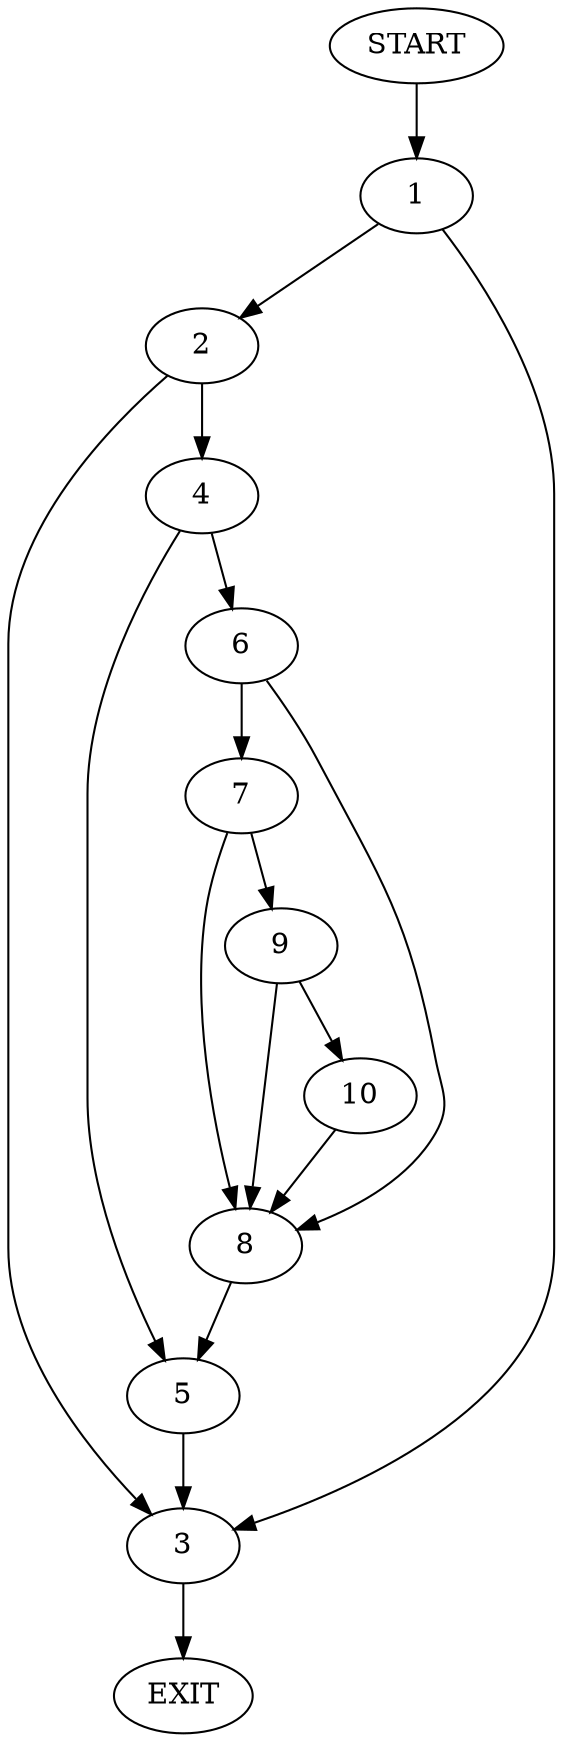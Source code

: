 digraph {
0 [label="START"]
11 [label="EXIT"]
0 -> 1
1 -> 2
1 -> 3
2 -> 3
2 -> 4
3 -> 11
4 -> 5
4 -> 6
6 -> 7
6 -> 8
5 -> 3
8 -> 5
7 -> 9
7 -> 8
9 -> 10
9 -> 8
10 -> 8
}
